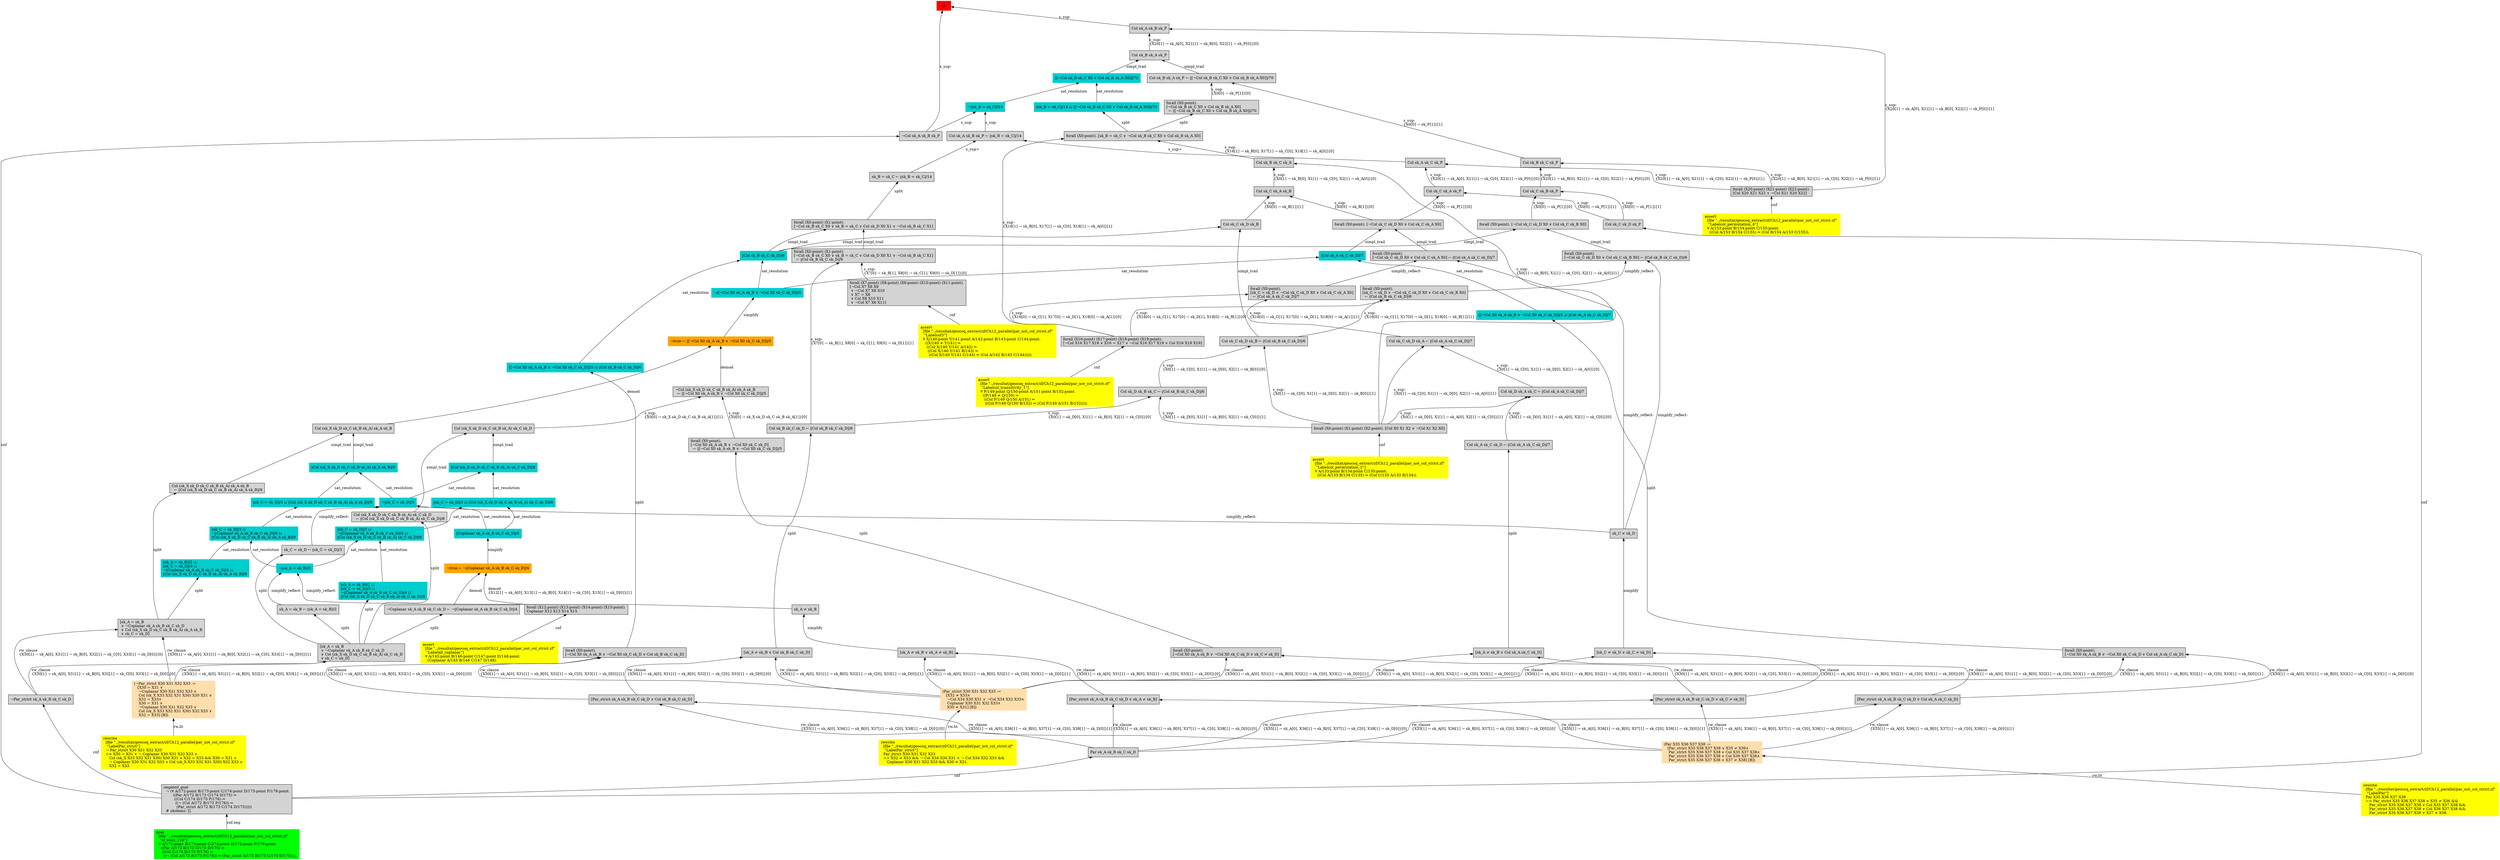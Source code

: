 digraph "unsat_graph" {
  vertex_0 [color=red, label="[]", shape=box, style=filled];
  vertex_0 -> vertex_1 [label="s_sup-\l", dir="back"];
  vertex_1 [shape=box, label="¬Col sk_A sk_B sk_P\l", style=filled];
  vertex_1 -> vertex_2 [label="cnf", dir="back"];
  vertex_2 [shape=box, label="negated_goal\l  ¬ (∀ A/172:point B/173:point C/174:point D/175:point P/176:point.\l        ((Par A/172 B/173 C/174 D/175) ⇒\l         ((Col C/174 D/175 P/176) ⇒\l          ((¬ (Col A/172 B/173 P/176)) ⇒\l           (Par_strict A/172 B/173 C/174 D/175)))))\l  # skolems: [].\l", style=filled];
  vertex_2 -> vertex_3 [label="cnf.neg", dir="back"];
  vertex_3 [color=green, shape=box, label="goal\l  [file \"../resultat/geocoq_extract/zf/Ch12_parallel/par_not_col_strict.zf\" \l   \"zf_stmt_128\"]\l  ∀ A/172:point B/173:point C/174:point D/175:point P/176:point.\l    ((Par A/172 B/173 C/174 D/175) ⇒\l     ((Col C/174 D/175 P/176) ⇒\l      ((¬ (Col A/172 B/173 P/176)) ⇒ (Par_strict A/172 B/173 C/174 D/175)))).\l", style=filled];
  vertex_0 -> vertex_4 [label="s_sup-\l", dir="back"];
  vertex_4 [shape=box, label="Col sk_A sk_B sk_P\l", style=filled];
  vertex_4 -> vertex_5 [label="s_sup-\l\{X20[1] → sk_A[0], X21[1] → sk_B[0], X22[1] → sk_P[0]\}[1]\l", dir="back"];
  vertex_5 [shape=box, label="forall (X20:point) (X21:point) (X22:point).\l[Col X20 X21 X22 ∨ ¬Col X21 X20 X22]\l", style=filled];
  vertex_5 -> vertex_6 [label="cnf", dir="back"];
  vertex_6 [color=yellow, shape=box, label="assert\l  [file \"../resultat/geocoq_extract/zf/Ch12_parallel/par_not_col_strict.zf\" \l   \"Labelcol_permutation_4\"]\l  ∀ A/153:point B/154:point C/155:point.\l    ((Col A/153 B/154 C/155) ⇒ (Col B/154 A/153 C/155)).\l", style=filled];
  vertex_4 -> vertex_7 [label="s_sup-\l\{X20[1] → sk_A[0], X21[1] → sk_B[0], X22[1] → sk_P[0]\}[0]\l", dir="back"];
  vertex_7 [shape=box, label="Col sk_B sk_A sk_P\l", style=filled];
  vertex_7 -> vertex_8 [label="simpl_trail", dir="back"];
  vertex_8 [color=cyan3, shape=box, label="⟦[¬Col sk_B sk_C X0 ∨ Col sk_B sk_A X0]⟧/70\l", style=filled];
  vertex_8 -> vertex_9 [label="sat_resolution", dir="back"];
  vertex_9 [color=cyan3, shape=box, label="¬⟦sk_B = sk_C⟧/14\l", style=filled];
  vertex_9 -> vertex_1 [label="s_sup-\l", dir="back"];
  vertex_9 -> vertex_10 [label="s_sup-\l", dir="back"];
  vertex_10 [shape=box, label="Col sk_A sk_B sk_P ← ⟦sk_B = sk_C⟧/14\l", style=filled];
  vertex_10 -> vertex_11 [label="s_sup+\l", dir="back"];
  vertex_11 [shape=box, label="Col sk_A sk_C sk_P\l", style=filled];
  vertex_11 -> vertex_5 [label="s_sup-\l\{X20[1] → sk_A[0], X21[1] → sk_C[0], X22[1] → sk_P[0]\}[1]\l", dir="back"];
  vertex_11 -> vertex_12 [label="s_sup-\l\{X20[1] → sk_A[0], X21[1] → sk_C[0], X22[1] → sk_P[0]\}[0]\l", dir="back"];
  vertex_12 [shape=box, label="Col sk_C sk_A sk_P\l", style=filled];
  vertex_12 -> vertex_13 [label="s_sup-\l\{X0[0] → sk_P[1]\}[0]\l", dir="back"];
  vertex_13 [shape=box, label="forall (X0:point). [¬Col sk_C sk_D X0 ∨ Col sk_C sk_A X0]\l", style=filled];
  vertex_13 -> vertex_14 [label="simpl_trail", dir="back"];
  vertex_14 [color=cyan3, shape=box, label="⟦Col sk_A sk_C sk_D⟧/7\l", style=filled];
  vertex_14 -> vertex_15 [label="sat_resolution", dir="back"];
  vertex_15 [color=cyan3, shape=box, label="¬⟦[¬Col X0 sk_A sk_B ∨ ¬Col X0 sk_C sk_D]⟧/5\l", style=filled];
  vertex_15 -> vertex_16 [label="simplify", dir="back"];
  vertex_16 [color=orange, shape=box, label="¬true ← ⟦[¬Col X0 sk_A sk_B ∨ ¬Col X0 sk_C sk_D]⟧/5\l", style=filled];
  vertex_16 -> vertex_17 [label="demod", dir="back"];
  vertex_17 [shape=box, label="Col (sk_X sk_D sk_C sk_B sk_A) sk_A sk_B\l", style=filled];
  vertex_17 -> vertex_18 [label="simpl_trail", dir="back"];
  vertex_18 [color=cyan3, shape=box, label="⟦Col (sk_X sk_D sk_C sk_B sk_A) sk_A sk_B⟧/9\l", style=filled];
  vertex_18 -> vertex_19 [label="sat_resolution", dir="back"];
  vertex_19 [color=cyan3, shape=box, label="¬⟦sk_C = sk_D⟧/3\l", style=filled];
  vertex_19 -> vertex_20 [label="simplify_reflect-", dir="back"];
  vertex_20 [shape=box, label="sk_C ≠ sk_D\l", style=filled];
  vertex_20 -> vertex_21 [label="simplify", dir="back"];
  vertex_21 [shape=box, label="[sk_C ≠ sk_D ∨ sk_C ≠ sk_D]\l", style=filled];
  vertex_21 -> vertex_22 [label="rw_clause\l\{X30[1] → sk_A[0], X31[1] → sk_B[0], X32[1] → sk_C[0], X33[1] → sk_D[0]\}[1]\l", dir="back"];
  vertex_22 [color=navajowhite, shape=box, label="(Par_strict X30 X31 X32 X33 :=\l   [X32 ≠ X33∧\l    ¬Col X34 X30 X31 ∨ ¬Col X34 X32 X33∧\l    Coplanar X30 X31 X32 X33∧\l    X30 ≠ X31] [B])\l", style=filled];
  vertex_22 -> vertex_23 [label="rw.lit", dir="back"];
  vertex_23 [color=yellow, shape=box, label="rewrite\l  [file \"../resultat/geocoq_extract/zf/Ch12_parallel/par_not_col_strict.zf\" \l   \"LabelPar_strict\"]\l  Par_strict X30 X31 X32 X33\l  =\> X32 ≠ X33 && ¬ Col X34 X30 X31 ∨ ¬ Col X34 X32 X33 && \l     Coplanar X30 X31 X32 X33 && X30 ≠ X31.\l", style=filled];
  vertex_21 -> vertex_24 [label="rw_clause\l\{X30[1] → sk_A[0], X31[1] → sk_B[0], X32[1] → sk_C[0], X33[1] → sk_D[0]\}[0]\l", dir="back"];
  vertex_24 [shape=box, label="[Par_strict sk_A sk_B sk_C sk_D ∨ sk_C ≠ sk_D]\l", style=filled];
  vertex_24 -> vertex_25 [label="rw_clause\l\{X35[1] → sk_A[0], X36[1] → sk_B[0], X37[1] → sk_C[0], X38[1] → sk_D[0]\}[1]\l", dir="back"];
  vertex_25 [color=navajowhite, shape=box, label="(Par X35 X36 X37 X38 :=\l   [Par_strict X35 X36 X37 X38 ∨ X35 ≠ X36∧\l    Par_strict X35 X36 X37 X38 ∨ Col X35 X37 X38∧\l    Par_strict X35 X36 X37 X38 ∨ Col X36 X37 X38∧\l    Par_strict X35 X36 X37 X38 ∨ X37 ≠ X38] [B])\l", style=filled];
  vertex_25 -> vertex_26 [label="rw.lit", dir="back"];
  vertex_26 [color=yellow, shape=box, label="rewrite\l  [file \"../resultat/geocoq_extract/zf/Ch12_parallel/par_not_col_strict.zf\" \l   \"LabelPar\"]\l  Par X35 X36 X37 X38\l  =\> Par_strict X35 X36 X37 X38 ∨ X35 ≠ X36 && \l     Par_strict X35 X36 X37 X38 ∨ Col X35 X37 X38 && \l     Par_strict X35 X36 X37 X38 ∨ Col X36 X37 X38 && \l     Par_strict X35 X36 X37 X38 ∨ X37 ≠ X38.\l", style=filled];
  vertex_24 -> vertex_27 [label="rw_clause\l\{X35[1] → sk_A[0], X36[1] → sk_B[0], X37[1] → sk_C[0], X38[1] → sk_D[0]\}[0]\l", dir="back"];
  vertex_27 [shape=box, label="Par sk_A sk_B sk_C sk_D\l", style=filled];
  vertex_27 -> vertex_2 [label="cnf", dir="back"];
  vertex_19 -> vertex_28 [label="simplify_reflect-", dir="back"];
  vertex_28 [shape=box, label="sk_C = sk_D ← ⟦sk_C = sk_D⟧/3\l", style=filled];
  vertex_28 -> vertex_29 [label="split", dir="back"];
  vertex_29 [shape=box, label="[sk_A = sk_B\l ∨ ¬Coplanar sk_A sk_B sk_C sk_D\l ∨ Col (sk_X sk_D sk_C sk_B sk_A) sk_C sk_D\l ∨ sk_C = sk_D]\l", style=filled];
  vertex_29 -> vertex_30 [label="rw_clause\l\{X30[1] → sk_A[0], X31[1] → sk_B[0], X32[1] → sk_C[0], X33[1] → sk_D[0]\}[1]\l", dir="back"];
  vertex_30 [color=navajowhite, shape=box, label="(¬Par_strict X30 X31 X32 X33 :=\l   [X30 = X31 ∨ \l    ¬Coplanar X30 X31 X32 X33 ∨ \l    Col (sk_X X33 X32 X31 X30) X30 X31 ∨ \l    X32 = X33∧\l    X30 = X31 ∨ \l    ¬Coplanar X30 X31 X32 X33 ∨ \l    Col (sk_X X33 X32 X31 X30) X32 X33 ∨ \l    X32 = X33] [B])\l", style=filled];
  vertex_30 -> vertex_31 [label="rw.lit", dir="back"];
  vertex_31 [color=yellow, shape=box, label="rewrite\l  [file \"../resultat/geocoq_extract/zf/Ch12_parallel/par_not_col_strict.zf\" \l   \"LabelPar_strict\"]\l  ¬ Par_strict X30 X31 X32 X33\l  =\> X30 = X31 ∨ ¬ Coplanar X30 X31 X32 X33 ∨ \l     Col (sk_X X33 X32 X31 X30) X30 X31 ∨ X32 = X33 && X30 = X31 ∨ \l     ¬ Coplanar X30 X31 X32 X33 ∨ Col (sk_X X33 X32 X31 X30) X32 X33 ∨ \l     X32 = X33.\l", style=filled];
  vertex_29 -> vertex_32 [label="rw_clause\l\{X30[1] → sk_A[0], X31[1] → sk_B[0], X32[1] → sk_C[0], X33[1] → sk_D[0]\}[0]\l", dir="back"];
  vertex_32 [shape=box, label="¬Par_strict sk_A sk_B sk_C sk_D\l", style=filled];
  vertex_32 -> vertex_2 [label="cnf", dir="back"];
  vertex_18 -> vertex_33 [label="sat_resolution", dir="back"];
  vertex_33 [color=cyan3, shape=box, label="⟦sk_C = sk_D⟧/3 ⊔ ⟦Col (sk_X sk_D sk_C sk_B sk_A) sk_A sk_B⟧/9\l", style=filled];
  vertex_33 -> vertex_34 [label="sat_resolution", dir="back"];
  vertex_34 [color=cyan3, shape=box, label="⟦Coplanar sk_A sk_B sk_C sk_D⟧/4\l", style=filled];
  vertex_34 -> vertex_35 [label="simplify", dir="back"];
  vertex_35 [color=orange, shape=box, label="¬true ← ¬⟦Coplanar sk_A sk_B sk_C sk_D⟧/4\l", style=filled];
  vertex_35 -> vertex_36 [label="demod\l\{X12[1] → sk_A[0], X13[1] → sk_B[0], X14[1] → sk_C[0], X15[1] → sk_D[0]\}[1]\l", dir="back"];
  vertex_36 [shape=box, label="forall (X12:point) (X13:point) (X14:point) (X15:point).\lCoplanar X12 X13 X14 X15\l", style=filled];
  vertex_36 -> vertex_37 [label="cnf", dir="back"];
  vertex_37 [color=yellow, shape=box, label="assert\l  [file \"../resultat/geocoq_extract/zf/Ch12_parallel/par_not_col_strict.zf\" \l   \"Labelall_coplanar\"]\l  ∀ A/145:point B/146:point C/147:point D/148:point.\l    (Coplanar A/145 B/146 C/147 D/148).\l", style=filled];
  vertex_35 -> vertex_38 [label="demod", dir="back"];
  vertex_38 [shape=box, label="¬Coplanar sk_A sk_B sk_C sk_D ← ¬⟦Coplanar sk_A sk_B sk_C sk_D⟧/4\l", style=filled];
  vertex_38 -> vertex_29 [label="split", dir="back"];
  vertex_33 -> vertex_39 [label="sat_resolution", dir="back"];
  vertex_39 [color=cyan3, shape=box, label="⟦sk_C = sk_D⟧/3 ⊔ \l¬⟦Coplanar sk_A sk_B sk_C sk_D⟧/4 ⊔ \l⟦Col (sk_X sk_D sk_C sk_B sk_A) sk_A sk_B⟧/9\l", style=filled];
  vertex_39 -> vertex_40 [label="sat_resolution", dir="back"];
  vertex_40 [color=cyan3, shape=box, label="¬⟦sk_A = sk_B⟧/2\l", style=filled];
  vertex_40 -> vertex_41 [label="simplify_reflect-", dir="back"];
  vertex_41 [shape=box, label="sk_A ≠ sk_B\l", style=filled];
  vertex_41 -> vertex_42 [label="simplify", dir="back"];
  vertex_42 [shape=box, label="[sk_A ≠ sk_B ∨ sk_A ≠ sk_B]\l", style=filled];
  vertex_42 -> vertex_22 [label="rw_clause\l\{X30[1] → sk_A[0], X31[1] → sk_B[0], X32[1] → sk_C[0], X33[1] → sk_D[0]\}[1]\l", dir="back"];
  vertex_42 -> vertex_43 [label="rw_clause\l\{X30[1] → sk_A[0], X31[1] → sk_B[0], X32[1] → sk_C[0], X33[1] → sk_D[0]\}[0]\l", dir="back"];
  vertex_43 [shape=box, label="[Par_strict sk_A sk_B sk_C sk_D ∨ sk_A ≠ sk_B]\l", style=filled];
  vertex_43 -> vertex_25 [label="rw_clause\l\{X35[1] → sk_A[0], X36[1] → sk_B[0], X37[1] → sk_C[0], X38[1] → sk_D[0]\}[1]\l", dir="back"];
  vertex_43 -> vertex_27 [label="rw_clause\l\{X35[1] → sk_A[0], X36[1] → sk_B[0], X37[1] → sk_C[0], X38[1] → sk_D[0]\}[0]\l", dir="back"];
  vertex_40 -> vertex_44 [label="simplify_reflect-", dir="back"];
  vertex_44 [shape=box, label="sk_A = sk_B ← ⟦sk_A = sk_B⟧/2\l", style=filled];
  vertex_44 -> vertex_29 [label="split", dir="back"];
  vertex_39 -> vertex_45 [label="sat_resolution", dir="back"];
  vertex_45 [color=cyan3, shape=box, label="⟦sk_A = sk_B⟧/2 ⊔ \l⟦sk_C = sk_D⟧/3 ⊔ \l¬⟦Coplanar sk_A sk_B sk_C sk_D⟧/4 ⊔ \l⟦Col (sk_X sk_D sk_C sk_B sk_A) sk_A sk_B⟧/9\l", style=filled];
  vertex_45 -> vertex_46 [label="split", dir="back"];
  vertex_46 [shape=box, label="[sk_A = sk_B\l ∨ ¬Coplanar sk_A sk_B sk_C sk_D\l ∨ Col (sk_X sk_D sk_C sk_B sk_A) sk_A sk_B\l ∨ sk_C = sk_D]\l", style=filled];
  vertex_46 -> vertex_30 [label="rw_clause\l\{X30[1] → sk_A[0], X31[1] → sk_B[0], X32[1] → sk_C[0], X33[1] → sk_D[0]\}[1]\l", dir="back"];
  vertex_46 -> vertex_32 [label="rw_clause\l\{X30[1] → sk_A[0], X31[1] → sk_B[0], X32[1] → sk_C[0], X33[1] → sk_D[0]\}[0]\l", dir="back"];
  vertex_17 -> vertex_47 [label="simpl_trail", dir="back"];
  vertex_47 [shape=box, label="Col (sk_X sk_D sk_C sk_B sk_A) sk_A sk_B\l  ← ⟦Col (sk_X sk_D sk_C sk_B sk_A) sk_A sk_B⟧/9\l", style=filled];
  vertex_47 -> vertex_46 [label="split", dir="back"];
  vertex_16 -> vertex_48 [label="demod", dir="back"];
  vertex_48 [shape=box, label="¬Col (sk_X sk_D sk_C sk_B sk_A) sk_A sk_B\l  ← ⟦[¬Col X0 sk_A sk_B ∨ ¬Col X0 sk_C sk_D]⟧/5\l", style=filled];
  vertex_48 -> vertex_49 [label="s_sup-\l\{X0[0] → sk_X sk_D sk_C sk_B sk_A[1]\}[0]\l", dir="back"];
  vertex_49 [shape=box, label="forall (X0:point).\l[¬Col X0 sk_A sk_B ∨ ¬Col X0 sk_C sk_D]\l  ← ⟦[¬Col X0 sk_A sk_B ∨ ¬Col X0 sk_C sk_D]⟧/5\l", style=filled];
  vertex_49 -> vertex_50 [label="split", dir="back"];
  vertex_50 [shape=box, label="forall (X0:point).\l[¬Col X0 sk_A sk_B ∨ ¬Col X0 sk_C sk_D ∨ sk_C ≠ sk_D]\l", style=filled];
  vertex_50 -> vertex_22 [label="rw_clause\l\{X30[1] → sk_A[0], X31[1] → sk_B[0], X32[1] → sk_C[0], X33[1] → sk_D[0]\}[1]\l", dir="back"];
  vertex_50 -> vertex_24 [label="rw_clause\l\{X30[1] → sk_A[0], X31[1] → sk_B[0], X32[1] → sk_C[0], X33[1] → sk_D[0]\}[0]\l", dir="back"];
  vertex_48 -> vertex_51 [label="s_sup-\l\{X0[0] → sk_X sk_D sk_C sk_B sk_A[1]\}[1]\l", dir="back"];
  vertex_51 [shape=box, label="Col (sk_X sk_D sk_C sk_B sk_A) sk_C sk_D\l", style=filled];
  vertex_51 -> vertex_52 [label="simpl_trail", dir="back"];
  vertex_52 [color=cyan3, shape=box, label="⟦Col (sk_X sk_D sk_C sk_B sk_A) sk_C sk_D⟧/8\l", style=filled];
  vertex_52 -> vertex_19 [label="sat_resolution", dir="back"];
  vertex_52 -> vertex_53 [label="sat_resolution", dir="back"];
  vertex_53 [color=cyan3, shape=box, label="⟦sk_C = sk_D⟧/3 ⊔ ⟦Col (sk_X sk_D sk_C sk_B sk_A) sk_C sk_D⟧/8\l", style=filled];
  vertex_53 -> vertex_34 [label="sat_resolution", dir="back"];
  vertex_53 -> vertex_54 [label="sat_resolution", dir="back"];
  vertex_54 [color=cyan3, shape=box, label="⟦sk_C = sk_D⟧/3 ⊔ \l¬⟦Coplanar sk_A sk_B sk_C sk_D⟧/4 ⊔ \l⟦Col (sk_X sk_D sk_C sk_B sk_A) sk_C sk_D⟧/8\l", style=filled];
  vertex_54 -> vertex_40 [label="sat_resolution", dir="back"];
  vertex_54 -> vertex_55 [label="sat_resolution", dir="back"];
  vertex_55 [color=cyan3, shape=box, label="⟦sk_A = sk_B⟧/2 ⊔ \l⟦sk_C = sk_D⟧/3 ⊔ \l¬⟦Coplanar sk_A sk_B sk_C sk_D⟧/4 ⊔ \l⟦Col (sk_X sk_D sk_C sk_B sk_A) sk_C sk_D⟧/8\l", style=filled];
  vertex_55 -> vertex_29 [label="split", dir="back"];
  vertex_51 -> vertex_56 [label="simpl_trail", dir="back"];
  vertex_56 [shape=box, label="Col (sk_X sk_D sk_C sk_B sk_A) sk_C sk_D\l  ← ⟦Col (sk_X sk_D sk_C sk_B sk_A) sk_C sk_D⟧/8\l", style=filled];
  vertex_56 -> vertex_29 [label="split", dir="back"];
  vertex_14 -> vertex_57 [label="sat_resolution", dir="back"];
  vertex_57 [color=cyan3, shape=box, label="⟦[¬Col X0 sk_A sk_B ∨ ¬Col X0 sk_C sk_D]⟧/5 ⊔ ⟦Col sk_A sk_C sk_D⟧/7\l", style=filled];
  vertex_57 -> vertex_58 [label="split", dir="back"];
  vertex_58 [shape=box, label="forall (X0:point).\l[¬Col X0 sk_A sk_B ∨ ¬Col X0 sk_C sk_D ∨ Col sk_A sk_C sk_D]\l", style=filled];
  vertex_58 -> vertex_22 [label="rw_clause\l\{X30[1] → sk_A[0], X31[1] → sk_B[0], X32[1] → sk_C[0], X33[1] → sk_D[0]\}[1]\l", dir="back"];
  vertex_58 -> vertex_59 [label="rw_clause\l\{X30[1] → sk_A[0], X31[1] → sk_B[0], X32[1] → sk_C[0], X33[1] → sk_D[0]\}[0]\l", dir="back"];
  vertex_59 [shape=box, label="[Par_strict sk_A sk_B sk_C sk_D ∨ Col sk_A sk_C sk_D]\l", style=filled];
  vertex_59 -> vertex_25 [label="rw_clause\l\{X35[1] → sk_A[0], X36[1] → sk_B[0], X37[1] → sk_C[0], X38[1] → sk_D[0]\}[1]\l", dir="back"];
  vertex_59 -> vertex_27 [label="rw_clause\l\{X35[1] → sk_A[0], X36[1] → sk_B[0], X37[1] → sk_C[0], X38[1] → sk_D[0]\}[0]\l", dir="back"];
  vertex_13 -> vertex_60 [label="simpl_trail", dir="back"];
  vertex_60 [shape=box, label="forall (X0:point).\l[¬Col sk_C sk_D X0 ∨ Col sk_C sk_A X0] ← ⟦Col sk_A sk_C sk_D⟧/7\l", style=filled];
  vertex_60 -> vertex_20 [label="simplify_reflect-", dir="back"];
  vertex_60 -> vertex_61 [label="simplify_reflect-", dir="back"];
  vertex_61 [shape=box, label="forall (X0:point).\l[sk_C = sk_D ∨ ¬Col sk_C sk_D X0 ∨ Col sk_C sk_A X0]\l  ← ⟦Col sk_A sk_C sk_D⟧/7\l", style=filled];
  vertex_61 -> vertex_62 [label="s_sup-\l\{X16[0] → sk_C[1], X17[0] → sk_D[1], X18[0] → sk_A[1]\}[0]\l", dir="back"];
  vertex_62 [shape=box, label="forall (X16:point) (X17:point) (X18:point) (X19:point).\l[¬Col X16 X17 X18 ∨ X16 = X17 ∨ ¬Col X16 X17 X19 ∨ Col X16 X18 X19]\l", style=filled];
  vertex_62 -> vertex_63 [label="cnf", dir="back"];
  vertex_63 [color=yellow, shape=box, label="assert\l  [file \"../resultat/geocoq_extract/zf/Ch12_parallel/par_not_col_strict.zf\" \l   \"Labelcol_transitivity_1\"]\l  ∀ P/149:point Q/150:point A/151:point B/152:point.\l    ((P/149 ≠ Q/150) ⇒\l     ((Col P/149 Q/150 A/151) ⇒\l      ((Col P/149 Q/150 B/152) ⇒ (Col P/149 A/151 B/152)))).\l", style=filled];
  vertex_61 -> vertex_64 [label="s_sup-\l\{X16[0] → sk_C[1], X17[0] → sk_D[1], X18[0] → sk_A[1]\}[1]\l", dir="back"];
  vertex_64 [shape=box, label="Col sk_C sk_D sk_A ← ⟦Col sk_A sk_C sk_D⟧/7\l", style=filled];
  vertex_64 -> vertex_65 [label="s_sup-\l\{X0[1] → sk_C[0], X1[1] → sk_D[0], X2[1] → sk_A[0]\}[1]\l", dir="back"];
  vertex_65 [shape=box, label="forall (X0:point) (X1:point) (X2:point). [Col X0 X1 X2 ∨ ¬Col X1 X2 X0]\l", style=filled];
  vertex_65 -> vertex_66 [label="cnf", dir="back"];
  vertex_66 [color=yellow, shape=box, label="assert\l  [file \"../resultat/geocoq_extract/zf/Ch12_parallel/par_not_col_strict.zf\" \l   \"Labelcol_permutation_2\"]\l  ∀ A/133:point B/134:point C/135:point.\l    ((Col A/133 B/134 C/135) ⇒ (Col C/135 A/133 B/134)).\l", style=filled];
  vertex_64 -> vertex_67 [label="s_sup-\l\{X0[1] → sk_C[0], X1[1] → sk_D[0], X2[1] → sk_A[0]\}[0]\l", dir="back"];
  vertex_67 [shape=box, label="Col sk_D sk_A sk_C ← ⟦Col sk_A sk_C sk_D⟧/7\l", style=filled];
  vertex_67 -> vertex_65 [label="s_sup-\l\{X0[1] → sk_D[0], X1[1] → sk_A[0], X2[1] → sk_C[0]\}[1]\l", dir="back"];
  vertex_67 -> vertex_68 [label="s_sup-\l\{X0[1] → sk_D[0], X1[1] → sk_A[0], X2[1] → sk_C[0]\}[0]\l", dir="back"];
  vertex_68 [shape=box, label="Col sk_A sk_C sk_D ← ⟦Col sk_A sk_C sk_D⟧/7\l", style=filled];
  vertex_68 -> vertex_69 [label="split", dir="back"];
  vertex_69 [shape=box, label="[sk_A ≠ sk_B ∨ Col sk_A sk_C sk_D]\l", style=filled];
  vertex_69 -> vertex_22 [label="rw_clause\l\{X30[1] → sk_A[0], X31[1] → sk_B[0], X32[1] → sk_C[0], X33[1] → sk_D[0]\}[1]\l", dir="back"];
  vertex_69 -> vertex_59 [label="rw_clause\l\{X30[1] → sk_A[0], X31[1] → sk_B[0], X32[1] → sk_C[0], X33[1] → sk_D[0]\}[0]\l", dir="back"];
  vertex_12 -> vertex_70 [label="s_sup-\l\{X0[0] → sk_P[1]\}[1]\l", dir="back"];
  vertex_70 [shape=box, label="Col sk_C sk_D sk_P\l", style=filled];
  vertex_70 -> vertex_2 [label="cnf", dir="back"];
  vertex_10 -> vertex_71 [label="s_sup+\l", dir="back"];
  vertex_71 [shape=box, label="sk_B = sk_C ← ⟦sk_B = sk_C⟧/14\l", style=filled];
  vertex_71 -> vertex_72 [label="split", dir="back"];
  vertex_72 [shape=box, label="forall (X0:point) (X1:point).\l[¬Col sk_B sk_C X0 ∨ sk_B = sk_C ∨ Col sk_D X0 X1 ∨ ¬Col sk_B sk_C X1]\l", style=filled];
  vertex_72 -> vertex_73 [label="simpl_trail", dir="back"];
  vertex_73 [color=cyan3, shape=box, label="⟦Col sk_B sk_C sk_D⟧/6\l", style=filled];
  vertex_73 -> vertex_15 [label="sat_resolution", dir="back"];
  vertex_73 -> vertex_74 [label="sat_resolution", dir="back"];
  vertex_74 [color=cyan3, shape=box, label="⟦[¬Col X0 sk_A sk_B ∨ ¬Col X0 sk_C sk_D]⟧/5 ⊔ ⟦Col sk_B sk_C sk_D⟧/6\l", style=filled];
  vertex_74 -> vertex_75 [label="split", dir="back"];
  vertex_75 [shape=box, label="forall (X0:point).\l[¬Col X0 sk_A sk_B ∨ ¬Col X0 sk_C sk_D ∨ Col sk_B sk_C sk_D]\l", style=filled];
  vertex_75 -> vertex_22 [label="rw_clause\l\{X30[1] → sk_A[0], X31[1] → sk_B[0], X32[1] → sk_C[0], X33[1] → sk_D[0]\}[1]\l", dir="back"];
  vertex_75 -> vertex_76 [label="rw_clause\l\{X30[1] → sk_A[0], X31[1] → sk_B[0], X32[1] → sk_C[0], X33[1] → sk_D[0]\}[0]\l", dir="back"];
  vertex_76 [shape=box, label="[Par_strict sk_A sk_B sk_C sk_D ∨ Col sk_B sk_C sk_D]\l", style=filled];
  vertex_76 -> vertex_25 [label="rw_clause\l\{X35[1] → sk_A[0], X36[1] → sk_B[0], X37[1] → sk_C[0], X38[1] → sk_D[0]\}[1]\l", dir="back"];
  vertex_76 -> vertex_27 [label="rw_clause\l\{X35[1] → sk_A[0], X36[1] → sk_B[0], X37[1] → sk_C[0], X38[1] → sk_D[0]\}[0]\l", dir="back"];
  vertex_72 -> vertex_77 [label="simpl_trail", dir="back"];
  vertex_77 [shape=box, label="forall (X0:point) (X1:point).\l[¬Col sk_B sk_C X0 ∨ sk_B = sk_C ∨ Col sk_D X0 X1 ∨ ¬Col sk_B sk_C X1]\l  ← ⟦Col sk_B sk_C sk_D⟧/6\l", style=filled];
  vertex_77 -> vertex_78 [label="s_sup-\l\{X7[0] → sk_B[1], X8[0] → sk_C[1], X9[0] → sk_D[1]\}[0]\l", dir="back"];
  vertex_78 [shape=box, label="forall (X7:point) (X8:point) (X9:point) (X10:point) (X11:point).\l[¬Col X7 X8 X9\l ∨ ¬Col X7 X8 X10\l ∨ X7 = X8\l ∨ Col X9 X10 X11\l ∨ ¬Col X7 X8 X11]\l", style=filled];
  vertex_78 -> vertex_79 [label="cnf", dir="back"];
  vertex_79 [color=yellow, shape=box, label="assert\l  [file \"../resultat/geocoq_extract/zf/Ch12_parallel/par_not_col_strict.zf\" \l   \"Labelcol3\"]\l  ∀ X/140:point Y/141:point A/142:point B/143:point C/144:point.\l    ((X/140 ≠ Y/141) ⇒\l     ((Col X/140 Y/141 A/142) ⇒\l      ((Col X/140 Y/141 B/143) ⇒\l       ((Col X/140 Y/141 C/144) ⇒ (Col A/142 B/143 C/144))))).\l", style=filled];
  vertex_77 -> vertex_80 [label="s_sup-\l\{X7[0] → sk_B[1], X8[0] → sk_C[1], X9[0] → sk_D[1]\}[1]\l", dir="back"];
  vertex_80 [shape=box, label="Col sk_B sk_C sk_D ← ⟦Col sk_B sk_C sk_D⟧/6\l", style=filled];
  vertex_80 -> vertex_81 [label="split", dir="back"];
  vertex_81 [shape=box, label="[sk_A ≠ sk_B ∨ Col sk_B sk_C sk_D]\l", style=filled];
  vertex_81 -> vertex_22 [label="rw_clause\l\{X30[1] → sk_A[0], X31[1] → sk_B[0], X32[1] → sk_C[0], X33[1] → sk_D[0]\}[1]\l", dir="back"];
  vertex_81 -> vertex_76 [label="rw_clause\l\{X30[1] → sk_A[0], X31[1] → sk_B[0], X32[1] → sk_C[0], X33[1] → sk_D[0]\}[0]\l", dir="back"];
  vertex_8 -> vertex_82 [label="sat_resolution", dir="back"];
  vertex_82 [color=cyan3, shape=box, label="⟦sk_B = sk_C⟧/14 ⊔ ⟦[¬Col sk_B sk_C X0 ∨ Col sk_B sk_A X0]⟧/70\l", style=filled];
  vertex_82 -> vertex_83 [label="split", dir="back"];
  vertex_83 [shape=box, label="forall (X0:point). [sk_B = sk_C ∨ ¬Col sk_B sk_C X0 ∨ Col sk_B sk_A X0]\l", style=filled];
  vertex_83 -> vertex_62 [label="s_sup-\l\{X16[1] → sk_B[0], X17[1] → sk_C[0], X18[1] → sk_A[0]\}[1]\l", dir="back"];
  vertex_83 -> vertex_84 [label="s_sup-\l\{X16[1] → sk_B[0], X17[1] → sk_C[0], X18[1] → sk_A[0]\}[0]\l", dir="back"];
  vertex_84 [shape=box, label="Col sk_B sk_C sk_A\l", style=filled];
  vertex_84 -> vertex_65 [label="s_sup-\l\{X0[1] → sk_B[0], X1[1] → sk_C[0], X2[1] → sk_A[0]\}[1]\l", dir="back"];
  vertex_84 -> vertex_85 [label="s_sup-\l\{X0[1] → sk_B[0], X1[1] → sk_C[0], X2[1] → sk_A[0]\}[0]\l", dir="back"];
  vertex_85 [shape=box, label="Col sk_C sk_A sk_B\l", style=filled];
  vertex_85 -> vertex_13 [label="s_sup-\l\{X0[0] → sk_B[1]\}[0]\l", dir="back"];
  vertex_85 -> vertex_86 [label="s_sup-\l\{X0[0] → sk_B[1]\}[1]\l", dir="back"];
  vertex_86 [shape=box, label="Col sk_C sk_D sk_B\l", style=filled];
  vertex_86 -> vertex_73 [label="simpl_trail", dir="back"];
  vertex_86 -> vertex_87 [label="simpl_trail", dir="back"];
  vertex_87 [shape=box, label="Col sk_C sk_D sk_B ← ⟦Col sk_B sk_C sk_D⟧/6\l", style=filled];
  vertex_87 -> vertex_65 [label="s_sup-\l\{X0[1] → sk_C[0], X1[1] → sk_D[0], X2[1] → sk_B[0]\}[1]\l", dir="back"];
  vertex_87 -> vertex_88 [label="s_sup-\l\{X0[1] → sk_C[0], X1[1] → sk_D[0], X2[1] → sk_B[0]\}[0]\l", dir="back"];
  vertex_88 [shape=box, label="Col sk_D sk_B sk_C ← ⟦Col sk_B sk_C sk_D⟧/6\l", style=filled];
  vertex_88 -> vertex_65 [label="s_sup-\l\{X0[1] → sk_D[0], X1[1] → sk_B[0], X2[1] → sk_C[0]\}[1]\l", dir="back"];
  vertex_88 -> vertex_80 [label="s_sup-\l\{X0[1] → sk_D[0], X1[1] → sk_B[0], X2[1] → sk_C[0]\}[0]\l", dir="back"];
  vertex_7 -> vertex_89 [label="simpl_trail", dir="back"];
  vertex_89 [shape=box, label="Col sk_B sk_A sk_P ← ⟦[¬Col sk_B sk_C X0 ∨ Col sk_B sk_A X0]⟧/70\l", style=filled];
  vertex_89 -> vertex_90 [label="s_sup-\l\{X0[0] → sk_P[1]\}[0]\l", dir="back"];
  vertex_90 [shape=box, label="forall (X0:point).\l[¬Col sk_B sk_C X0 ∨ Col sk_B sk_A X0]\l  ← ⟦[¬Col sk_B sk_C X0 ∨ Col sk_B sk_A X0]⟧/70\l", style=filled];
  vertex_90 -> vertex_83 [label="split", dir="back"];
  vertex_89 -> vertex_91 [label="s_sup-\l\{X0[0] → sk_P[1]\}[1]\l", dir="back"];
  vertex_91 [shape=box, label="Col sk_B sk_C sk_P\l", style=filled];
  vertex_91 -> vertex_5 [label="s_sup-\l\{X20[1] → sk_B[0], X21[1] → sk_C[0], X22[1] → sk_P[0]\}[1]\l", dir="back"];
  vertex_91 -> vertex_92 [label="s_sup-\l\{X20[1] → sk_B[0], X21[1] → sk_C[0], X22[1] → sk_P[0]\}[0]\l", dir="back"];
  vertex_92 [shape=box, label="Col sk_C sk_B sk_P\l", style=filled];
  vertex_92 -> vertex_93 [label="s_sup-\l\{X0[0] → sk_P[1]\}[0]\l", dir="back"];
  vertex_93 [shape=box, label="forall (X0:point). [¬Col sk_C sk_D X0 ∨ Col sk_C sk_B X0]\l", style=filled];
  vertex_93 -> vertex_73 [label="simpl_trail", dir="back"];
  vertex_93 -> vertex_94 [label="simpl_trail", dir="back"];
  vertex_94 [shape=box, label="forall (X0:point).\l[¬Col sk_C sk_D X0 ∨ Col sk_C sk_B X0] ← ⟦Col sk_B sk_C sk_D⟧/6\l", style=filled];
  vertex_94 -> vertex_20 [label="simplify_reflect-", dir="back"];
  vertex_94 -> vertex_95 [label="simplify_reflect-", dir="back"];
  vertex_95 [shape=box, label="forall (X0:point).\l[sk_C = sk_D ∨ ¬Col sk_C sk_D X0 ∨ Col sk_C sk_B X0]\l  ← ⟦Col sk_B sk_C sk_D⟧/6\l", style=filled];
  vertex_95 -> vertex_62 [label="s_sup-\l\{X16[0] → sk_C[1], X17[0] → sk_D[1], X18[0] → sk_B[1]\}[0]\l", dir="back"];
  vertex_95 -> vertex_87 [label="s_sup-\l\{X16[0] → sk_C[1], X17[0] → sk_D[1], X18[0] → sk_B[1]\}[1]\l", dir="back"];
  vertex_92 -> vertex_70 [label="s_sup-\l\{X0[0] → sk_P[1]\}[1]\l", dir="back"];
  }



